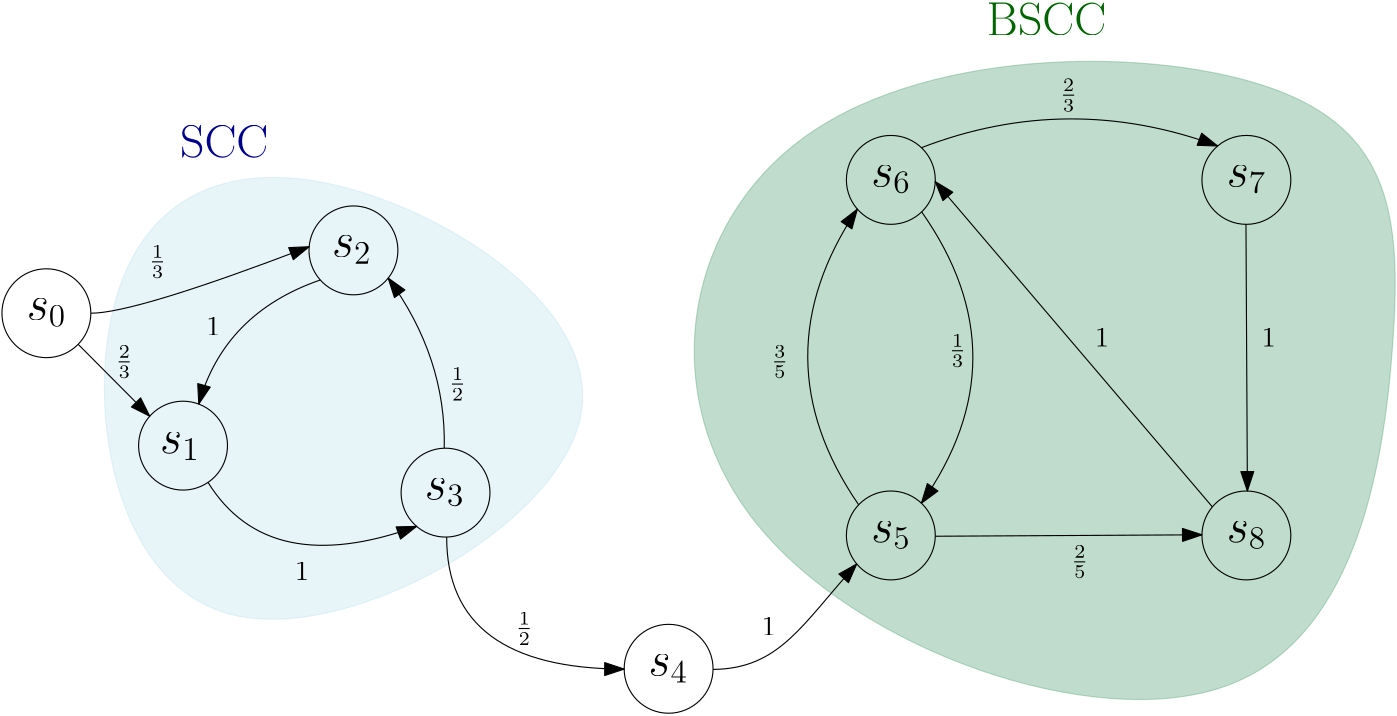 <?xml version="1.0"?>
<!DOCTYPE ipe SYSTEM "ipe.dtd">
<ipe version="70206" creator="Ipe 7.2.6">
<info created="D:20180328153250" modified="D:20180328154745"/>
<ipestyle name="basic">
<symbol name="arrow/arc(spx)">
<path stroke="sym-stroke" fill="sym-stroke" pen="sym-pen">
0 0 m
-1 0.333 l
-1 -0.333 l
h
</path>
</symbol>
<symbol name="arrow/farc(spx)">
<path stroke="sym-stroke" fill="white" pen="sym-pen">
0 0 m
-1 0.333 l
-1 -0.333 l
h
</path>
</symbol>
<symbol name="arrow/ptarc(spx)">
<path stroke="sym-stroke" fill="sym-stroke" pen="sym-pen">
0 0 m
-1 0.333 l
-0.8 0 l
-1 -0.333 l
h
</path>
</symbol>
<symbol name="arrow/fptarc(spx)">
<path stroke="sym-stroke" fill="white" pen="sym-pen">
0 0 m
-1 0.333 l
-0.8 0 l
-1 -0.333 l
h
</path>
</symbol>
<symbol name="mark/circle(sx)" transformations="translations">
<path fill="sym-stroke">
0.6 0 0 0.6 0 0 e
0.4 0 0 0.4 0 0 e
</path>
</symbol>
<symbol name="mark/disk(sx)" transformations="translations">
<path fill="sym-stroke">
0.6 0 0 0.6 0 0 e
</path>
</symbol>
<symbol name="mark/fdisk(sfx)" transformations="translations">
<group>
<path fill="sym-fill">
0.5 0 0 0.5 0 0 e
</path>
<path fill="sym-stroke" fillrule="eofill">
0.6 0 0 0.6 0 0 e
0.4 0 0 0.4 0 0 e
</path>
</group>
</symbol>
<symbol name="mark/box(sx)" transformations="translations">
<path fill="sym-stroke" fillrule="eofill">
-0.6 -0.6 m
0.6 -0.6 l
0.6 0.6 l
-0.6 0.6 l
h
-0.4 -0.4 m
0.4 -0.4 l
0.4 0.4 l
-0.4 0.4 l
h
</path>
</symbol>
<symbol name="mark/square(sx)" transformations="translations">
<path fill="sym-stroke">
-0.6 -0.6 m
0.6 -0.6 l
0.6 0.6 l
-0.6 0.6 l
h
</path>
</symbol>
<symbol name="mark/fsquare(sfx)" transformations="translations">
<group>
<path fill="sym-fill">
-0.5 -0.5 m
0.5 -0.5 l
0.5 0.5 l
-0.5 0.5 l
h
</path>
<path fill="sym-stroke" fillrule="eofill">
-0.6 -0.6 m
0.6 -0.6 l
0.6 0.6 l
-0.6 0.6 l
h
-0.4 -0.4 m
0.4 -0.4 l
0.4 0.4 l
-0.4 0.4 l
h
</path>
</group>
</symbol>
<symbol name="mark/cross(sx)" transformations="translations">
<group>
<path fill="sym-stroke">
-0.43 -0.57 m
0.57 0.43 l
0.43 0.57 l
-0.57 -0.43 l
h
</path>
<path fill="sym-stroke">
-0.43 0.57 m
0.57 -0.43 l
0.43 -0.57 l
-0.57 0.43 l
h
</path>
</group>
</symbol>
<symbol name="arrow/fnormal(spx)">
<path stroke="sym-stroke" fill="white" pen="sym-pen">
0 0 m
-1 0.333 l
-1 -0.333 l
h
</path>
</symbol>
<symbol name="arrow/pointed(spx)">
<path stroke="sym-stroke" fill="sym-stroke" pen="sym-pen">
0 0 m
-1 0.333 l
-0.8 0 l
-1 -0.333 l
h
</path>
</symbol>
<symbol name="arrow/fpointed(spx)">
<path stroke="sym-stroke" fill="white" pen="sym-pen">
0 0 m
-1 0.333 l
-0.8 0 l
-1 -0.333 l
h
</path>
</symbol>
<symbol name="arrow/linear(spx)">
<path stroke="sym-stroke" pen="sym-pen">
-1 0.333 m
0 0 l
-1 -0.333 l
</path>
</symbol>
<symbol name="arrow/fdouble(spx)">
<path stroke="sym-stroke" fill="white" pen="sym-pen">
0 0 m
-1 0.333 l
-1 -0.333 l
h
-1 0 m
-2 0.333 l
-2 -0.333 l
h
</path>
</symbol>
<symbol name="arrow/double(spx)">
<path stroke="sym-stroke" fill="sym-stroke" pen="sym-pen">
0 0 m
-1 0.333 l
-1 -0.333 l
h
-1 0 m
-2 0.333 l
-2 -0.333 l
h
</path>
</symbol>
<pen name="heavier" value="0.8"/>
<pen name="fat" value="1.2"/>
<pen name="ultrafat" value="2"/>
<symbolsize name="large" value="5"/>
<symbolsize name="small" value="2"/>
<symbolsize name="tiny" value="1.1"/>
<arrowsize name="large" value="10"/>
<arrowsize name="small" value="5"/>
<arrowsize name="tiny" value="3"/>
<color name="red" value="1 0 0"/>
<color name="green" value="0 1 0"/>
<color name="blue" value="0 0 1"/>
<color name="yellow" value="1 1 0"/>
<color name="orange" value="1 0.647 0"/>
<color name="gold" value="1 0.843 0"/>
<color name="purple" value="0.627 0.125 0.941"/>
<color name="gray" value="0.745"/>
<color name="brown" value="0.647 0.165 0.165"/>
<color name="navy" value="0 0 0.502"/>
<color name="pink" value="1 0.753 0.796"/>
<color name="seagreen" value="0.18 0.545 0.341"/>
<color name="turquoise" value="0.251 0.878 0.816"/>
<color name="violet" value="0.933 0.51 0.933"/>
<color name="darkblue" value="0 0 0.545"/>
<color name="darkcyan" value="0 0.545 0.545"/>
<color name="darkgray" value="0.663"/>
<color name="darkgreen" value="0 0.392 0"/>
<color name="darkmagenta" value="0.545 0 0.545"/>
<color name="darkorange" value="1 0.549 0"/>
<color name="darkred" value="0.545 0 0"/>
<color name="lightblue" value="0.678 0.847 0.902"/>
<color name="lightcyan" value="0.878 1 1"/>
<color name="lightgray" value="0.827"/>
<color name="lightgreen" value="0.565 0.933 0.565"/>
<color name="lightyellow" value="1 1 0.878"/>
<dashstyle name="dashed" value="[4] 0"/>
<dashstyle name="dotted" value="[1 3] 0"/>
<dashstyle name="dash dotted" value="[4 2 1 2] 0"/>
<dashstyle name="dash dot dotted" value="[4 2 1 2 1 2] 0"/>
<textsize name="large" value="\large"/>
<textsize name="Large" value="\Large"/>
<textsize name="LARGE" value="\LARGE"/>
<textsize name="huge" value="\huge"/>
<textsize name="Huge" value="\Huge"/>
<textsize name="small" value="\small"/>
<textsize name="footnote" value="\footnotesize"/>
<textsize name="tiny" value="\tiny"/>
<textstyle name="center" begin="\begin{center}" end="\end{center}"/>
<textstyle name="itemize" begin="\begin{itemize}" end="\end{itemize}"/>
<textstyle name="item" begin="\begin{itemize}\item{}" end="\end{itemize}"/>
<gridsize name="4 pts" value="4"/>
<gridsize name="8 pts (~3 mm)" value="8"/>
<gridsize name="16 pts (~6 mm)" value="16"/>
<gridsize name="32 pts (~12 mm)" value="32"/>
<gridsize name="10 pts (~3.5 mm)" value="10"/>
<gridsize name="20 pts (~7 mm)" value="20"/>
<gridsize name="14 pts (~5 mm)" value="14"/>
<gridsize name="28 pts (~10 mm)" value="28"/>
<gridsize name="56 pts (~20 mm)" value="56"/>
<anglesize name="90 deg" value="90"/>
<anglesize name="60 deg" value="60"/>
<anglesize name="45 deg" value="45"/>
<anglesize name="30 deg" value="30"/>
<anglesize name="22.5 deg" value="22.5"/>
<opacity name="10%" value="0.1"/>
<opacity name="30%" value="0.3"/>
<opacity name="50%" value="0.5"/>
<opacity name="75%" value="0.75"/>
<tiling name="falling" angle="-60" step="4" width="1"/>
<tiling name="rising" angle="30" step="4" width="1"/>
</ipestyle>
<page>
<layer name="alpha"/>
<layer name="beta"/>
<view layers="alpha beta" active="beta"/>
<path layer="beta" stroke="lightblue" fill="lightblue" opacity="30%">
140 728
304 620
84 496
52 680 u
</path>
<path stroke="seagreen" fill="seagreen" opacity="30%">
288 752
528 752
540 660
508 476
256 564 u
</path>
<path layer="alpha" matrix="1 0 0 1 -112 -80" stroke="black">
16 0 0 16 160 736 e
</path>
<path matrix="1 0 0 1 112 -208" stroke="black">
16 0 0 16 160 736 e
</path>
<path matrix="0.984353 -0.176206 0.176206 0.984353 -244.529 -29.4344" stroke="black">
16 0 0 16 224 688 e
</path>
<path matrix="0.984353 -0.176206 0.176206 0.984353 -276.028 -23.7958" stroke="black">
16 0 0 16 352 688 e
</path>
<path matrix="0.984353 -0.176206 0.176206 0.984353 -139.92 -80.6688" stroke="black">
16 0 0 16 160 800 e
</path>
<path matrix="1 0 0 1 192 -32" stroke="black">
16 0 0 16 160 736 e
</path>
<path matrix="1 0 0 1 192 -160" stroke="black">
16 0 0 16 160 736 e
</path>
<path matrix="1 0 0 1 320 -160" stroke="black">
16 0 0 16 160 736 e
</path>
<path matrix="1 0 0 1 320 -32" stroke="black">
16 0 0 16 160 736 e
</path>
<path matrix="1 0 0 1 16 -96" stroke="black" arrow="normal/normal">
48 752 m
64 752
126.596 775.939 c
</path>
<path matrix="1 0 0 1 16 -96" stroke="black" arrow="normal/normal">
43.438 740.812 m
69.206 714.925 l
</path>
<path matrix="1 0 0 1 16 -96" stroke="black" arrow="normal/normal">
90.1854 691.094 m
112 656
165.281 675.267 c
</path>
<path matrix="1 0 0 1 16 -96" stroke="black" arrow="normal/normal">
175.227 703.408 m
176 736
155.051 764.645 c
</path>
<path matrix="1 0 0 1 16 -96" stroke="black" arrow="normal/normal">
130.604 763.968 m
96 752
86.8538 719.297 c
</path>
<path matrix="1 0 0 1 16 -96" stroke="black" arrow="normal/normal">
324.413 683.034 m
288 736
323.952 789.471 c
</path>
<path matrix="1 0 0 1 16 -96" stroke="black" arrow="normal/normal">
347.103 788.479 m
384 736
347.005 683.614 c
</path>
<path matrix="1 0 0 1 16 -96" stroke="black" arrow="normal/normal">
351.997 671.715 m
448.002 672.234 l
</path>
<path matrix="1 0 0 1 16 -96" stroke="black" arrow="normal/normal">
451.749 682.291 m
351.988 799.382 l
</path>
<path matrix="1 0 0 1 16 -96" stroke="black" arrow="normal/normal">
347.022 811.598 m
400 832
453.655 812.206 c
</path>
<path matrix="1 0 0 1 16 -96" stroke="black" arrow="normal/normal">
463.849 784.001 m
464.362 687.996 l
</path>
<path matrix="1 0 0 1 16 -96" stroke="black" arrow="normal/normal">
176.108 671.42 m
176 624
240 623.887 c
</path>
<path matrix="1 0 0 1 16 -96" stroke="black" arrow="normal/normal">
271.998 623.771 m
296 624
304 640
323.723 661.739 c
</path>
<text matrix="1 0 0 1 -3.07016 1.74188" transformations="translations" pos="44 652" stroke="black" type="label" width="14.291" height="7.415" depth="2.58" valign="baseline" size="LARGE" style="math">s_0</text>
<text matrix="1 0 0 1 44.9298 -46.2581" transformations="translations" pos="44 652" stroke="black" type="label" width="14.291" height="7.415" depth="2.58" valign="baseline" size="LARGE" style="math">s_1</text>
<text matrix="1 0 0 1 106.844 24.4277" transformations="translations" pos="44 652" stroke="black" type="label" width="14.291" height="7.415" depth="2.58" valign="baseline" size="LARGE" style="math">s_2</text>
<text matrix="1 0 0 1 140.247 -62.9005" transformations="translations" pos="44 652" stroke="black" type="label" width="14.291" height="7.415" depth="2.58" valign="baseline" size="LARGE" style="math">s_3</text>
<text matrix="1 0 0 1 220.756 -126.32" transformations="translations" pos="44 652" stroke="black" type="label" width="14.291" height="7.415" depth="2.58" valign="baseline" size="LARGE" style="math">s_4</text>
<text matrix="1 0 0 1 300.93 -78.2581" transformations="translations" pos="44 652" stroke="black" type="label" width="14.291" height="7.415" depth="2.58" valign="baseline" size="LARGE" style="math">s_5</text>
<text matrix="1 0 0 1 300.93 49.7419" transformations="translations" pos="44 652" stroke="black" type="label" width="14.291" height="7.415" depth="2.58" valign="baseline" size="LARGE" style="math">s_6</text>
<text matrix="1 0 0 1 428.93 49.7419" transformations="translations" pos="44 652" stroke="black" type="label" width="14.291" height="7.415" depth="2.58" valign="baseline" size="LARGE" style="math">s_7</text>
<text matrix="1 0 0 1 428.93 -78.2581" transformations="translations" pos="44 652" stroke="black" type="label" width="14.291" height="7.415" depth="2.58" valign="baseline" size="LARGE" style="math">s_8</text>
<text layer="beta" matrix="1 0 0 1 0 -4" transformations="translations" pos="112 716" stroke="darkblue" type="label" width="31.781" height="11.761" depth="0" halign="center" valign="baseline" size="LARGE">SCC</text>
<text matrix="1 0 0 1 0 -8" transformations="translations" pos="408 764" stroke="darkgreen" type="label" width="43.045" height="11.761" depth="0" halign="center" valign="baseline" size="LARGE">BSCC</text>
<text transformations="translations" pos="88 672" stroke="black" type="label" width="6.362" height="8.422" depth="3.43" halign="center" valign="baseline" style="math">\frac{1}{3}</text>
<text matrix="1 0 0 1 -12 -36" transformations="translations" pos="88 672" stroke="black" type="label" width="6.362" height="8.422" depth="3.43" halign="center" valign="baseline" style="math">\frac{2}{3}</text>
<text matrix="1 0 0 1 8 8" transformations="translations" pos="132 552" stroke="black" type="label" width="4.981" height="6.42" depth="0" halign="center" valign="baseline" style="math">1</text>
<text matrix="1 0 0 1 64 76" transformations="translations" pos="132 552" stroke="black" type="label" width="6.362" height="8.422" depth="3.43" halign="center" valign="baseline" style="math">\frac{1}{2}</text>
<text matrix="1 0 0 1 -24 96" transformations="translations" pos="132 552" stroke="black" type="label" width="4.981" height="6.42" depth="0" halign="center" valign="baseline" style="math">1</text>
<text matrix="1 0 0 1 88 -12" transformations="translations" pos="132 552" stroke="black" type="label" width="6.362" height="8.422" depth="3.43" halign="center" valign="baseline" style="math">\frac{1}{2}</text>
<text matrix="1 0 0 1 176 -12" transformations="translations" pos="132 552" stroke="black" type="label" width="4.981" height="6.42" depth="0" halign="center" valign="baseline" style="math">1</text>
<text matrix="1 0 0 1 224 -36" transformations="translations" pos="88 672" stroke="black" type="label" width="6.362" height="8.422" depth="3.43" halign="center" valign="baseline" style="math">\frac{3}{5}</text>
<text matrix="1 0 0 1 332 -108" transformations="translations" pos="88 672" stroke="black" type="label" width="6.362" height="8.422" depth="3.43" halign="center" valign="baseline" style="math">\frac{2}{5}</text>
<text matrix="1 0 0 1 288 -32" transformations="translations" pos="88 672" stroke="black" type="label" width="6.362" height="8.422" depth="3.43" halign="center" valign="baseline" style="math">\frac{1}{3}</text>
<text matrix="1 0 0 1 328 60" transformations="translations" pos="88 672" stroke="black" type="label" width="6.362" height="8.422" depth="3.43" halign="center" valign="baseline" style="math">\frac{2}{3}</text>
<text matrix="1 0 0 1 356 92" transformations="translations" pos="132 552" stroke="black" type="label" width="4.981" height="6.42" depth="0" halign="center" valign="baseline" style="math">1</text>
<text matrix="1 0 0 1 296 92" transformations="translations" pos="132 552" stroke="black" type="label" width="4.981" height="6.42" depth="0" halign="center" valign="baseline" style="math">1</text>
</page>
</ipe>
